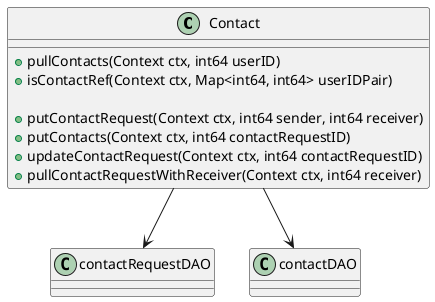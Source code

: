 @startuml

class Contact {
    + pullContacts(Context ctx, int64 userID)
    + isContactRef(Context ctx, Map<int64, int64> userIDPair)

    + putContactRequest(Context ctx, int64 sender, int64 receiver)
    + putContacts(Context ctx, int64 contactRequestID)
    + updateContactRequest(Context ctx, int64 contactRequestID)
    + pullContactRequestWithReceiver(Context ctx, int64 receiver)
}

Contact --> contactRequestDAO
Contact --> contactDAO

class contactRequestDAO {}
class contactDAO {}

@enduml